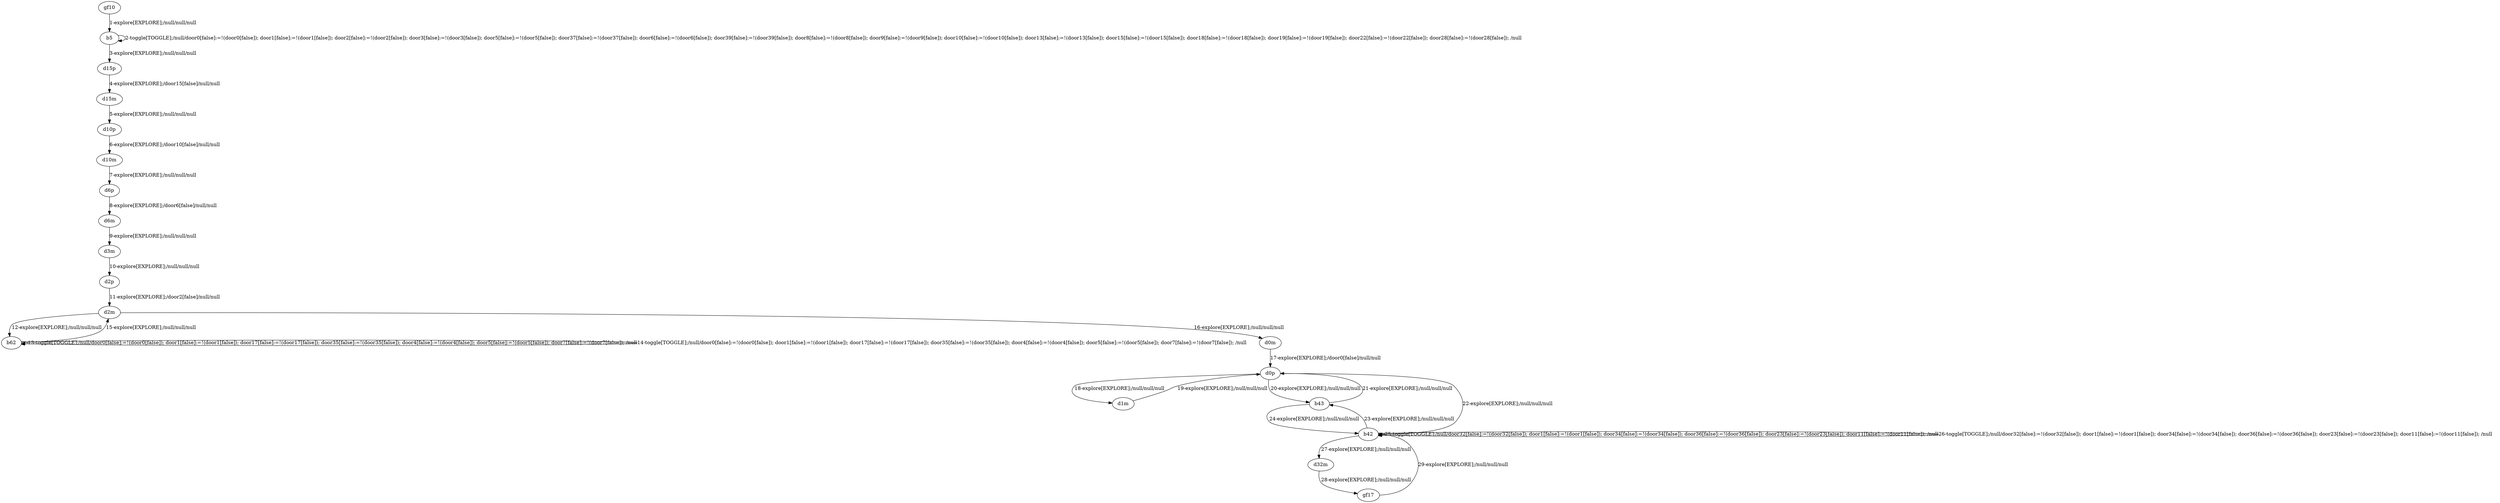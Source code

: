 # Total number of goals covered by this test: 1
# gf17 --> b42

digraph g {
"gf10" -> "b5" [label = "1-explore[EXPLORE];/null/null/null"];
"b5" -> "b5" [label = "2-toggle[TOGGLE];/null/door0[false]:=!(door0[false]); door1[false]:=!(door1[false]); door2[false]:=!(door2[false]); door3[false]:=!(door3[false]); door5[false]:=!(door5[false]); door37[false]:=!(door37[false]); door6[false]:=!(door6[false]); door39[false]:=!(door39[false]); door8[false]:=!(door8[false]); door9[false]:=!(door9[false]); door10[false]:=!(door10[false]); door13[false]:=!(door13[false]); door15[false]:=!(door15[false]); door18[false]:=!(door18[false]); door19[false]:=!(door19[false]); door22[false]:=!(door22[false]); door28[false]:=!(door28[false]); /null"];
"b5" -> "d15p" [label = "3-explore[EXPLORE];/null/null/null"];
"d15p" -> "d15m" [label = "4-explore[EXPLORE];/door15[false]/null/null"];
"d15m" -> "d10p" [label = "5-explore[EXPLORE];/null/null/null"];
"d10p" -> "d10m" [label = "6-explore[EXPLORE];/door10[false]/null/null"];
"d10m" -> "d6p" [label = "7-explore[EXPLORE];/null/null/null"];
"d6p" -> "d6m" [label = "8-explore[EXPLORE];/door6[false]/null/null"];
"d6m" -> "d3m" [label = "9-explore[EXPLORE];/null/null/null"];
"d3m" -> "d2p" [label = "10-explore[EXPLORE];/null/null/null"];
"d2p" -> "d2m" [label = "11-explore[EXPLORE];/door2[false]/null/null"];
"d2m" -> "b62" [label = "12-explore[EXPLORE];/null/null/null"];
"b62" -> "b62" [label = "13-toggle[TOGGLE];/null/door0[false]:=!(door0[false]); door1[false]:=!(door1[false]); door17[false]:=!(door17[false]); door35[false]:=!(door35[false]); door4[false]:=!(door4[false]); door5[false]:=!(door5[false]); door7[false]:=!(door7[false]); /null"];
"b62" -> "b62" [label = "14-toggle[TOGGLE];/null/door0[false]:=!(door0[false]); door1[false]:=!(door1[false]); door17[false]:=!(door17[false]); door35[false]:=!(door35[false]); door4[false]:=!(door4[false]); door5[false]:=!(door5[false]); door7[false]:=!(door7[false]); /null"];
"b62" -> "d2m" [label = "15-explore[EXPLORE];/null/null/null"];
"d2m" -> "d0m" [label = "16-explore[EXPLORE];/null/null/null"];
"d0m" -> "d0p" [label = "17-explore[EXPLORE];/door0[false]/null/null"];
"d0p" -> "d1m" [label = "18-explore[EXPLORE];/null/null/null"];
"d1m" -> "d0p" [label = "19-explore[EXPLORE];/null/null/null"];
"d0p" -> "b43" [label = "20-explore[EXPLORE];/null/null/null"];
"b43" -> "d0p" [label = "21-explore[EXPLORE];/null/null/null"];
"d0p" -> "b42" [label = "22-explore[EXPLORE];/null/null/null"];
"b42" -> "b43" [label = "23-explore[EXPLORE];/null/null/null"];
"b43" -> "b42" [label = "24-explore[EXPLORE];/null/null/null"];
"b42" -> "b42" [label = "25-toggle[TOGGLE];/null/door32[false]:=!(door32[false]); door1[false]:=!(door1[false]); door34[false]:=!(door34[false]); door36[false]:=!(door36[false]); door23[false]:=!(door23[false]); door11[false]:=!(door11[false]); /null"];
"b42" -> "b42" [label = "26-toggle[TOGGLE];/null/door32[false]:=!(door32[false]); door1[false]:=!(door1[false]); door34[false]:=!(door34[false]); door36[false]:=!(door36[false]); door23[false]:=!(door23[false]); door11[false]:=!(door11[false]); /null"];
"b42" -> "d32m" [label = "27-explore[EXPLORE];/null/null/null"];
"d32m" -> "gf17" [label = "28-explore[EXPLORE];/null/null/null"];
"gf17" -> "b42" [label = "29-explore[EXPLORE];/null/null/null"];
}